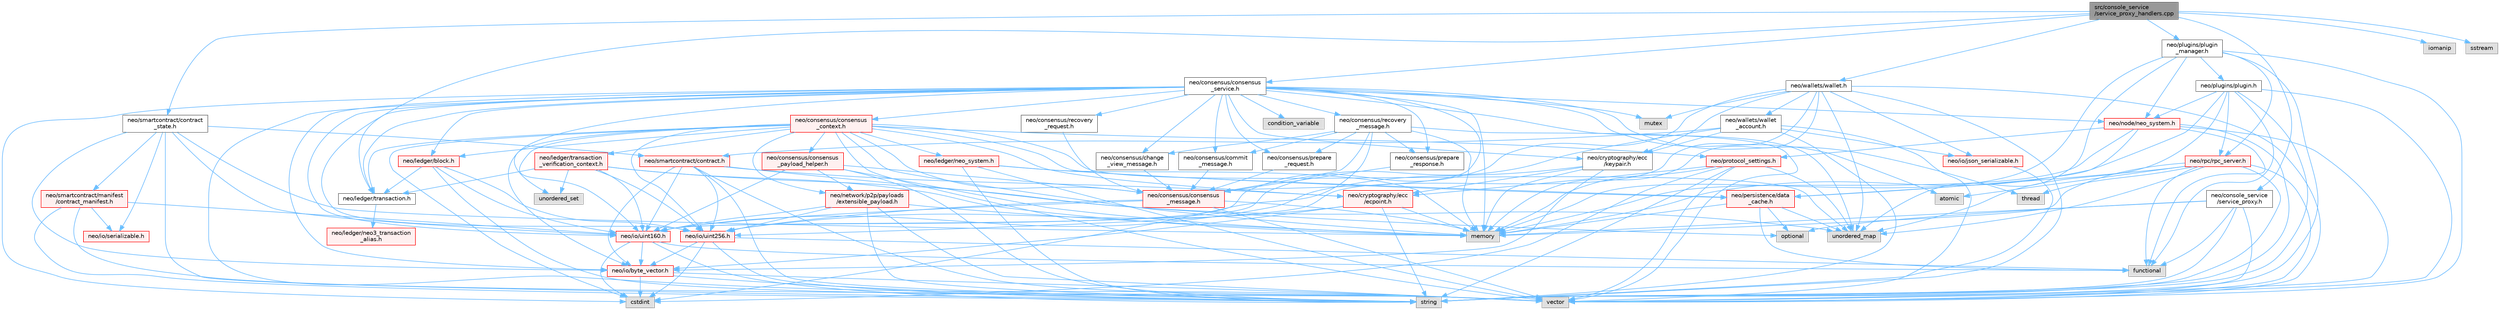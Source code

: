 digraph "src/console_service/service_proxy_handlers.cpp"
{
 // LATEX_PDF_SIZE
  bgcolor="transparent";
  edge [fontname=Helvetica,fontsize=10,labelfontname=Helvetica,labelfontsize=10];
  node [fontname=Helvetica,fontsize=10,shape=box,height=0.2,width=0.4];
  Node1 [id="Node000001",label="src/console_service\l/service_proxy_handlers.cpp",height=0.2,width=0.4,color="gray40", fillcolor="grey60", style="filled", fontcolor="black",tooltip=" "];
  Node1 -> Node2 [id="edge1_Node000001_Node000002",color="steelblue1",style="solid",tooltip=" "];
  Node2 [id="Node000002",label="neo/consensus/consensus\l_service.h",height=0.2,width=0.4,color="grey40", fillcolor="white", style="filled",URL="$consensus__service_8h.html",tooltip=" "];
  Node2 -> Node3 [id="edge2_Node000002_Node000003",color="steelblue1",style="solid",tooltip=" "];
  Node3 [id="Node000003",label="neo/consensus/change\l_view_message.h",height=0.2,width=0.4,color="grey40", fillcolor="white", style="filled",URL="$change__view__message_8h.html",tooltip=" "];
  Node3 -> Node4 [id="edge3_Node000003_Node000004",color="steelblue1",style="solid",tooltip=" "];
  Node4 [id="Node000004",label="neo/consensus/consensus\l_message.h",height=0.2,width=0.4,color="red", fillcolor="#FFF0F0", style="filled",URL="$consensus__message_8h.html",tooltip=" "];
  Node4 -> Node14 [id="edge4_Node000004_Node000014",color="steelblue1",style="solid",tooltip=" "];
  Node14 [id="Node000014",label="neo/io/uint160.h",height=0.2,width=0.4,color="red", fillcolor="#FFF0F0", style="filled",URL="$uint160_8h.html",tooltip=" "];
  Node14 -> Node12 [id="edge5_Node000014_Node000012",color="steelblue1",style="solid",tooltip=" "];
  Node12 [id="Node000012",label="neo/io/byte_vector.h",height=0.2,width=0.4,color="red", fillcolor="#FFF0F0", style="filled",URL="$io_2byte__vector_8h.html",tooltip=" "];
  Node12 -> Node7 [id="edge6_Node000012_Node000007",color="steelblue1",style="solid",tooltip=" "];
  Node7 [id="Node000007",label="cstdint",height=0.2,width=0.4,color="grey60", fillcolor="#E0E0E0", style="filled",tooltip=" "];
  Node12 -> Node10 [id="edge7_Node000012_Node000010",color="steelblue1",style="solid",tooltip=" "];
  Node10 [id="Node000010",label="string",height=0.2,width=0.4,color="grey60", fillcolor="#E0E0E0", style="filled",tooltip=" "];
  Node12 -> Node11 [id="edge8_Node000012_Node000011",color="steelblue1",style="solid",tooltip=" "];
  Node11 [id="Node000011",label="vector",height=0.2,width=0.4,color="grey60", fillcolor="#E0E0E0", style="filled",tooltip=" "];
  Node14 -> Node7 [id="edge9_Node000014_Node000007",color="steelblue1",style="solid",tooltip=" "];
  Node14 -> Node16 [id="edge10_Node000014_Node000016",color="steelblue1",style="solid",tooltip=" "];
  Node16 [id="Node000016",label="functional",height=0.2,width=0.4,color="grey60", fillcolor="#E0E0E0", style="filled",tooltip=" "];
  Node14 -> Node10 [id="edge11_Node000014_Node000010",color="steelblue1",style="solid",tooltip=" "];
  Node4 -> Node17 [id="edge12_Node000004_Node000017",color="steelblue1",style="solid",tooltip=" "];
  Node17 [id="Node000017",label="neo/io/uint256.h",height=0.2,width=0.4,color="red", fillcolor="#FFF0F0", style="filled",URL="$uint256_8h.html",tooltip=" "];
  Node17 -> Node12 [id="edge13_Node000017_Node000012",color="steelblue1",style="solid",tooltip=" "];
  Node17 -> Node7 [id="edge14_Node000017_Node000007",color="steelblue1",style="solid",tooltip=" "];
  Node17 -> Node16 [id="edge15_Node000017_Node000016",color="steelblue1",style="solid",tooltip=" "];
  Node17 -> Node10 [id="edge16_Node000017_Node000010",color="steelblue1",style="solid",tooltip=" "];
  Node4 -> Node13 [id="edge17_Node000004_Node000013",color="steelblue1",style="solid",tooltip=" "];
  Node13 [id="Node000013",label="memory",height=0.2,width=0.4,color="grey60", fillcolor="#E0E0E0", style="filled",tooltip=" "];
  Node4 -> Node11 [id="edge18_Node000004_Node000011",color="steelblue1",style="solid",tooltip=" "];
  Node2 -> Node64 [id="edge19_Node000002_Node000064",color="steelblue1",style="solid",tooltip=" "];
  Node64 [id="Node000064",label="neo/consensus/commit\l_message.h",height=0.2,width=0.4,color="grey40", fillcolor="white", style="filled",URL="$commit__message_8h.html",tooltip=" "];
  Node64 -> Node4 [id="edge20_Node000064_Node000004",color="steelblue1",style="solid",tooltip=" "];
  Node2 -> Node65 [id="edge21_Node000002_Node000065",color="steelblue1",style="solid",tooltip=" "];
  Node65 [id="Node000065",label="neo/consensus/consensus\l_context.h",height=0.2,width=0.4,color="red", fillcolor="#FFF0F0", style="filled",URL="$consensus__context_8h.html",tooltip=" "];
  Node65 -> Node4 [id="edge22_Node000065_Node000004",color="steelblue1",style="solid",tooltip=" "];
  Node65 -> Node66 [id="edge23_Node000065_Node000066",color="steelblue1",style="solid",tooltip=" "];
  Node66 [id="Node000066",label="neo/consensus/consensus\l_payload_helper.h",height=0.2,width=0.4,color="red", fillcolor="#FFF0F0", style="filled",URL="$consensus__payload__helper_8h.html",tooltip=" "];
  Node66 -> Node4 [id="edge24_Node000066_Node000004",color="steelblue1",style="solid",tooltip=" "];
  Node66 -> Node14 [id="edge25_Node000066_Node000014",color="steelblue1",style="solid",tooltip=" "];
  Node66 -> Node68 [id="edge26_Node000066_Node000068",color="steelblue1",style="solid",tooltip=" "];
  Node68 [id="Node000068",label="neo/network/p2p/payloads\l/extensible_payload.h",height=0.2,width=0.4,color="red", fillcolor="#FFF0F0", style="filled",URL="$p2p_2payloads_2extensible__payload_8h.html",tooltip=" "];
  Node68 -> Node14 [id="edge27_Node000068_Node000014",color="steelblue1",style="solid",tooltip=" "];
  Node68 -> Node17 [id="edge28_Node000068_Node000017",color="steelblue1",style="solid",tooltip=" "];
  Node68 -> Node13 [id="edge29_Node000068_Node000013",color="steelblue1",style="solid",tooltip=" "];
  Node68 -> Node10 [id="edge30_Node000068_Node000010",color="steelblue1",style="solid",tooltip=" "];
  Node68 -> Node11 [id="edge31_Node000068_Node000011",color="steelblue1",style="solid",tooltip=" "];
  Node66 -> Node13 [id="edge32_Node000066_Node000013",color="steelblue1",style="solid",tooltip=" "];
  Node66 -> Node10 [id="edge33_Node000066_Node000010",color="steelblue1",style="solid",tooltip=" "];
  Node65 -> Node49 [id="edge34_Node000065_Node000049",color="steelblue1",style="solid",tooltip=" "];
  Node49 [id="Node000049",label="neo/cryptography/ecc\l/ecpoint.h",height=0.2,width=0.4,color="red", fillcolor="#FFF0F0", style="filled",URL="$ecpoint_8h.html",tooltip=" "];
  Node49 -> Node12 [id="edge35_Node000049_Node000012",color="steelblue1",style="solid",tooltip=" "];
  Node49 -> Node17 [id="edge36_Node000049_Node000017",color="steelblue1",style="solid",tooltip=" "];
  Node49 -> Node13 [id="edge37_Node000049_Node000013",color="steelblue1",style="solid",tooltip=" "];
  Node49 -> Node10 [id="edge38_Node000049_Node000010",color="steelblue1",style="solid",tooltip=" "];
  Node65 -> Node12 [id="edge39_Node000065_Node000012",color="steelblue1",style="solid",tooltip=" "];
  Node65 -> Node14 [id="edge40_Node000065_Node000014",color="steelblue1",style="solid",tooltip=" "];
  Node65 -> Node17 [id="edge41_Node000065_Node000017",color="steelblue1",style="solid",tooltip=" "];
  Node65 -> Node70 [id="edge42_Node000065_Node000070",color="steelblue1",style="solid",tooltip=" "];
  Node70 [id="Node000070",label="neo/ledger/block.h",height=0.2,width=0.4,color="red", fillcolor="#FFF0F0", style="filled",URL="$ledger_2block_8h.html",tooltip=" "];
  Node70 -> Node14 [id="edge43_Node000070_Node000014",color="steelblue1",style="solid",tooltip=" "];
  Node70 -> Node17 [id="edge44_Node000070_Node000017",color="steelblue1",style="solid",tooltip=" "];
  Node70 -> Node72 [id="edge45_Node000070_Node000072",color="steelblue1",style="solid",tooltip=" "];
  Node72 [id="Node000072",label="neo/ledger/transaction.h",height=0.2,width=0.4,color="grey40", fillcolor="white", style="filled",URL="$ledger_2transaction_8h.html",tooltip=" "];
  Node72 -> Node73 [id="edge46_Node000072_Node000073",color="steelblue1",style="solid",tooltip=" "];
  Node73 [id="Node000073",label="neo/ledger/neo3_transaction\l_alias.h",height=0.2,width=0.4,color="red", fillcolor="#FFF0F0", style="filled",URL="$neo3__transaction__alias_8h.html",tooltip=" "];
  Node70 -> Node11 [id="edge47_Node000070_Node000011",color="steelblue1",style="solid",tooltip=" "];
  Node65 -> Node75 [id="edge48_Node000065_Node000075",color="steelblue1",style="solid",tooltip=" "];
  Node75 [id="Node000075",label="neo/ledger/neo_system.h",height=0.2,width=0.4,color="red", fillcolor="#FFF0F0", style="filled",URL="$ledger_2neo__system_8h.html",tooltip=" "];
  Node75 -> Node81 [id="edge49_Node000075_Node000081",color="steelblue1",style="solid",tooltip=" "];
  Node81 [id="Node000081",label="neo/persistence/data\l_cache.h",height=0.2,width=0.4,color="red", fillcolor="#FFF0F0", style="filled",URL="$data__cache_8h.html",tooltip=" "];
  Node81 -> Node16 [id="edge50_Node000081_Node000016",color="steelblue1",style="solid",tooltip=" "];
  Node81 -> Node13 [id="edge51_Node000081_Node000013",color="steelblue1",style="solid",tooltip=" "];
  Node81 -> Node55 [id="edge52_Node000081_Node000055",color="steelblue1",style="solid",tooltip=" "];
  Node55 [id="Node000055",label="optional",height=0.2,width=0.4,color="grey60", fillcolor="#E0E0E0", style="filled",tooltip=" "];
  Node81 -> Node33 [id="edge53_Node000081_Node000033",color="steelblue1",style="solid",tooltip=" "];
  Node33 [id="Node000033",label="unordered_map",height=0.2,width=0.4,color="grey60", fillcolor="#E0E0E0", style="filled",tooltip=" "];
  Node75 -> Node13 [id="edge54_Node000075_Node000013",color="steelblue1",style="solid",tooltip=" "];
  Node75 -> Node10 [id="edge55_Node000075_Node000010",color="steelblue1",style="solid",tooltip=" "];
  Node75 -> Node11 [id="edge56_Node000075_Node000011",color="steelblue1",style="solid",tooltip=" "];
  Node65 -> Node72 [id="edge57_Node000065_Node000072",color="steelblue1",style="solid",tooltip=" "];
  Node65 -> Node135 [id="edge58_Node000065_Node000135",color="steelblue1",style="solid",tooltip=" "];
  Node135 [id="Node000135",label="neo/ledger/transaction\l_verification_context.h",height=0.2,width=0.4,color="red", fillcolor="#FFF0F0", style="filled",URL="$transaction__verification__context_8h.html",tooltip=" "];
  Node135 -> Node14 [id="edge59_Node000135_Node000014",color="steelblue1",style="solid",tooltip=" "];
  Node135 -> Node17 [id="edge60_Node000135_Node000017",color="steelblue1",style="solid",tooltip=" "];
  Node135 -> Node72 [id="edge61_Node000135_Node000072",color="steelblue1",style="solid",tooltip=" "];
  Node135 -> Node13 [id="edge62_Node000135_Node000013",color="steelblue1",style="solid",tooltip=" "];
  Node135 -> Node33 [id="edge63_Node000135_Node000033",color="steelblue1",style="solid",tooltip=" "];
  Node135 -> Node116 [id="edge64_Node000135_Node000116",color="steelblue1",style="solid",tooltip=" "];
  Node116 [id="Node000116",label="unordered_set",height=0.2,width=0.4,color="grey60", fillcolor="#E0E0E0", style="filled",tooltip=" "];
  Node65 -> Node68 [id="edge65_Node000065_Node000068",color="steelblue1",style="solid",tooltip=" "];
  Node65 -> Node81 [id="edge66_Node000065_Node000081",color="steelblue1",style="solid",tooltip=" "];
  Node65 -> Node99 [id="edge67_Node000065_Node000099",color="steelblue1",style="solid",tooltip=" "];
  Node99 [id="Node000099",label="neo/protocol_settings.h",height=0.2,width=0.4,color="red", fillcolor="#FFF0F0", style="filled",URL="$protocol__settings_8h.html",tooltip=" "];
  Node99 -> Node49 [id="edge68_Node000099_Node000049",color="steelblue1",style="solid",tooltip=" "];
  Node99 -> Node7 [id="edge69_Node000099_Node000007",color="steelblue1",style="solid",tooltip=" "];
  Node99 -> Node13 [id="edge70_Node000099_Node000013",color="steelblue1",style="solid",tooltip=" "];
  Node99 -> Node10 [id="edge71_Node000099_Node000010",color="steelblue1",style="solid",tooltip=" "];
  Node99 -> Node33 [id="edge72_Node000099_Node000033",color="steelblue1",style="solid",tooltip=" "];
  Node99 -> Node11 [id="edge73_Node000099_Node000011",color="steelblue1",style="solid",tooltip=" "];
  Node65 -> Node7 [id="edge74_Node000065_Node000007",color="steelblue1",style="solid",tooltip=" "];
  Node65 -> Node13 [id="edge75_Node000065_Node000013",color="steelblue1",style="solid",tooltip=" "];
  Node65 -> Node33 [id="edge76_Node000065_Node000033",color="steelblue1",style="solid",tooltip=" "];
  Node65 -> Node11 [id="edge77_Node000065_Node000011",color="steelblue1",style="solid",tooltip=" "];
  Node2 -> Node4 [id="edge78_Node000002_Node000004",color="steelblue1",style="solid",tooltip=" "];
  Node2 -> Node137 [id="edge79_Node000002_Node000137",color="steelblue1",style="solid",tooltip=" "];
  Node137 [id="Node000137",label="neo/consensus/prepare\l_request.h",height=0.2,width=0.4,color="grey40", fillcolor="white", style="filled",URL="$prepare__request_8h.html",tooltip=" "];
  Node137 -> Node4 [id="edge80_Node000137_Node000004",color="steelblue1",style="solid",tooltip=" "];
  Node2 -> Node138 [id="edge81_Node000002_Node000138",color="steelblue1",style="solid",tooltip=" "];
  Node138 [id="Node000138",label="neo/consensus/prepare\l_response.h",height=0.2,width=0.4,color="grey40", fillcolor="white", style="filled",URL="$prepare__response_8h.html",tooltip=" "];
  Node138 -> Node4 [id="edge82_Node000138_Node000004",color="steelblue1",style="solid",tooltip=" "];
  Node2 -> Node139 [id="edge83_Node000002_Node000139",color="steelblue1",style="solid",tooltip=" "];
  Node139 [id="Node000139",label="neo/consensus/recovery\l_message.h",height=0.2,width=0.4,color="grey40", fillcolor="white", style="filled",URL="$recovery__message_8h.html",tooltip=" "];
  Node139 -> Node3 [id="edge84_Node000139_Node000003",color="steelblue1",style="solid",tooltip=" "];
  Node139 -> Node64 [id="edge85_Node000139_Node000064",color="steelblue1",style="solid",tooltip=" "];
  Node139 -> Node4 [id="edge86_Node000139_Node000004",color="steelblue1",style="solid",tooltip=" "];
  Node139 -> Node137 [id="edge87_Node000139_Node000137",color="steelblue1",style="solid",tooltip=" "];
  Node139 -> Node138 [id="edge88_Node000139_Node000138",color="steelblue1",style="solid",tooltip=" "];
  Node139 -> Node7 [id="edge89_Node000139_Node000007",color="steelblue1",style="solid",tooltip=" "];
  Node139 -> Node13 [id="edge90_Node000139_Node000013",color="steelblue1",style="solid",tooltip=" "];
  Node139 -> Node11 [id="edge91_Node000139_Node000011",color="steelblue1",style="solid",tooltip=" "];
  Node2 -> Node140 [id="edge92_Node000002_Node000140",color="steelblue1",style="solid",tooltip=" "];
  Node140 [id="Node000140",label="neo/consensus/recovery\l_request.h",height=0.2,width=0.4,color="grey40", fillcolor="white", style="filled",URL="$recovery__request_8h.html",tooltip=" "];
  Node140 -> Node4 [id="edge93_Node000140_Node000004",color="steelblue1",style="solid",tooltip=" "];
  Node2 -> Node141 [id="edge94_Node000002_Node000141",color="steelblue1",style="solid",tooltip=" "];
  Node141 [id="Node000141",label="neo/cryptography/ecc\l/keypair.h",height=0.2,width=0.4,color="grey40", fillcolor="white", style="filled",URL="$keypair_8h.html",tooltip=" "];
  Node141 -> Node49 [id="edge95_Node000141_Node000049",color="steelblue1",style="solid",tooltip=" "];
  Node141 -> Node12 [id="edge96_Node000141_Node000012",color="steelblue1",style="solid",tooltip=" "];
  Node141 -> Node14 [id="edge97_Node000141_Node000014",color="steelblue1",style="solid",tooltip=" "];
  Node141 -> Node13 [id="edge98_Node000141_Node000013",color="steelblue1",style="solid",tooltip=" "];
  Node2 -> Node12 [id="edge99_Node000002_Node000012",color="steelblue1",style="solid",tooltip=" "];
  Node2 -> Node14 [id="edge100_Node000002_Node000014",color="steelblue1",style="solid",tooltip=" "];
  Node2 -> Node17 [id="edge101_Node000002_Node000017",color="steelblue1",style="solid",tooltip=" "];
  Node2 -> Node70 [id="edge102_Node000002_Node000070",color="steelblue1",style="solid",tooltip=" "];
  Node2 -> Node72 [id="edge103_Node000002_Node000072",color="steelblue1",style="solid",tooltip=" "];
  Node2 -> Node142 [id="edge104_Node000002_Node000142",color="steelblue1",style="solid",tooltip=" "];
  Node142 [id="Node000142",label="neo/node/neo_system.h",height=0.2,width=0.4,color="red", fillcolor="#FFF0F0", style="filled",URL="$node_2neo__system_8h.html",tooltip=" "];
  Node142 -> Node81 [id="edge105_Node000142_Node000081",color="steelblue1",style="solid",tooltip=" "];
  Node142 -> Node99 [id="edge106_Node000142_Node000099",color="steelblue1",style="solid",tooltip=" "];
  Node142 -> Node16 [id="edge107_Node000142_Node000016",color="steelblue1",style="solid",tooltip=" "];
  Node142 -> Node13 [id="edge108_Node000142_Node000013",color="steelblue1",style="solid",tooltip=" "];
  Node142 -> Node10 [id="edge109_Node000142_Node000010",color="steelblue1",style="solid",tooltip=" "];
  Node142 -> Node11 [id="edge110_Node000142_Node000011",color="steelblue1",style="solid",tooltip=" "];
  Node2 -> Node120 [id="edge111_Node000002_Node000120",color="steelblue1",style="solid",tooltip=" "];
  Node120 [id="Node000120",label="atomic",height=0.2,width=0.4,color="grey60", fillcolor="#E0E0E0", style="filled",tooltip=" "];
  Node2 -> Node121 [id="edge112_Node000002_Node000121",color="steelblue1",style="solid",tooltip=" "];
  Node121 [id="Node000121",label="condition_variable",height=0.2,width=0.4,color="grey60", fillcolor="#E0E0E0", style="filled",tooltip=" "];
  Node2 -> Node7 [id="edge113_Node000002_Node000007",color="steelblue1",style="solid",tooltip=" "];
  Node2 -> Node13 [id="edge114_Node000002_Node000013",color="steelblue1",style="solid",tooltip=" "];
  Node2 -> Node79 [id="edge115_Node000002_Node000079",color="steelblue1",style="solid",tooltip=" "];
  Node79 [id="Node000079",label="mutex",height=0.2,width=0.4,color="grey60", fillcolor="#E0E0E0", style="filled",tooltip=" "];
  Node2 -> Node123 [id="edge116_Node000002_Node000123",color="steelblue1",style="solid",tooltip=" "];
  Node123 [id="Node000123",label="thread",height=0.2,width=0.4,color="grey60", fillcolor="#E0E0E0", style="filled",tooltip=" "];
  Node2 -> Node33 [id="edge117_Node000002_Node000033",color="steelblue1",style="solid",tooltip=" "];
  Node2 -> Node116 [id="edge118_Node000002_Node000116",color="steelblue1",style="solid",tooltip=" "];
  Node2 -> Node11 [id="edge119_Node000002_Node000011",color="steelblue1",style="solid",tooltip=" "];
  Node1 -> Node163 [id="edge120_Node000001_Node000163",color="steelblue1",style="solid",tooltip=" "];
  Node163 [id="Node000163",label="neo/console_service\l/service_proxy.h",height=0.2,width=0.4,color="grey40", fillcolor="white", style="filled",URL="$service__proxy_8h.html",tooltip=" "];
  Node163 -> Node16 [id="edge121_Node000163_Node000016",color="steelblue1",style="solid",tooltip=" "];
  Node163 -> Node13 [id="edge122_Node000163_Node000013",color="steelblue1",style="solid",tooltip=" "];
  Node163 -> Node55 [id="edge123_Node000163_Node000055",color="steelblue1",style="solid",tooltip=" "];
  Node163 -> Node10 [id="edge124_Node000163_Node000010",color="steelblue1",style="solid",tooltip=" "];
  Node163 -> Node11 [id="edge125_Node000163_Node000011",color="steelblue1",style="solid",tooltip=" "];
  Node1 -> Node72 [id="edge126_Node000001_Node000072",color="steelblue1",style="solid",tooltip=" "];
  Node1 -> Node164 [id="edge127_Node000001_Node000164",color="steelblue1",style="solid",tooltip=" "];
  Node164 [id="Node000164",label="neo/plugins/plugin\l_manager.h",height=0.2,width=0.4,color="grey40", fillcolor="white", style="filled",URL="$plugin__manager_8h.html",tooltip=" "];
  Node164 -> Node142 [id="edge128_Node000164_Node000142",color="steelblue1",style="solid",tooltip=" "];
  Node164 -> Node165 [id="edge129_Node000164_Node000165",color="steelblue1",style="solid",tooltip=" "];
  Node165 [id="Node000165",label="neo/plugins/plugin.h",height=0.2,width=0.4,color="grey40", fillcolor="white", style="filled",URL="$plugins_2plugin_8h.html",tooltip=" "];
  Node165 -> Node142 [id="edge130_Node000165_Node000142",color="steelblue1",style="solid",tooltip=" "];
  Node165 -> Node166 [id="edge131_Node000165_Node000166",color="steelblue1",style="solid",tooltip=" "];
  Node166 [id="Node000166",label="neo/rpc/rpc_server.h",height=0.2,width=0.4,color="red", fillcolor="#FFF0F0", style="filled",URL="$rpc__server_8h.html",tooltip=" "];
  Node166 -> Node81 [id="edge132_Node000166_Node000081",color="steelblue1",style="solid",tooltip=" "];
  Node166 -> Node120 [id="edge133_Node000166_Node000120",color="steelblue1",style="solid",tooltip=" "];
  Node166 -> Node16 [id="edge134_Node000166_Node000016",color="steelblue1",style="solid",tooltip=" "];
  Node166 -> Node13 [id="edge135_Node000166_Node000013",color="steelblue1",style="solid",tooltip=" "];
  Node166 -> Node10 [id="edge136_Node000166_Node000010",color="steelblue1",style="solid",tooltip=" "];
  Node166 -> Node123 [id="edge137_Node000166_Node000123",color="steelblue1",style="solid",tooltip=" "];
  Node166 -> Node33 [id="edge138_Node000166_Node000033",color="steelblue1",style="solid",tooltip=" "];
  Node166 -> Node11 [id="edge139_Node000166_Node000011",color="steelblue1",style="solid",tooltip=" "];
  Node165 -> Node16 [id="edge140_Node000165_Node000016",color="steelblue1",style="solid",tooltip=" "];
  Node165 -> Node13 [id="edge141_Node000165_Node000013",color="steelblue1",style="solid",tooltip=" "];
  Node165 -> Node10 [id="edge142_Node000165_Node000010",color="steelblue1",style="solid",tooltip=" "];
  Node165 -> Node33 [id="edge143_Node000165_Node000033",color="steelblue1",style="solid",tooltip=" "];
  Node165 -> Node11 [id="edge144_Node000165_Node000011",color="steelblue1",style="solid",tooltip=" "];
  Node164 -> Node166 [id="edge145_Node000164_Node000166",color="steelblue1",style="solid",tooltip=" "];
  Node164 -> Node13 [id="edge146_Node000164_Node000013",color="steelblue1",style="solid",tooltip=" "];
  Node164 -> Node10 [id="edge147_Node000164_Node000010",color="steelblue1",style="solid",tooltip=" "];
  Node164 -> Node33 [id="edge148_Node000164_Node000033",color="steelblue1",style="solid",tooltip=" "];
  Node164 -> Node11 [id="edge149_Node000164_Node000011",color="steelblue1",style="solid",tooltip=" "];
  Node1 -> Node198 [id="edge150_Node000001_Node000198",color="steelblue1",style="solid",tooltip=" "];
  Node198 [id="Node000198",label="neo/smartcontract/contract\l_state.h",height=0.2,width=0.4,color="grey40", fillcolor="white", style="filled",URL="$contract__state_8h.html",tooltip=" "];
  Node198 -> Node12 [id="edge151_Node000198_Node000012",color="steelblue1",style="solid",tooltip=" "];
  Node198 -> Node199 [id="edge152_Node000198_Node000199",color="steelblue1",style="solid",tooltip=" "];
  Node199 [id="Node000199",label="neo/io/serializable.h",height=0.2,width=0.4,color="red", fillcolor="#FFF0F0", style="filled",URL="$serializable_8h.html",tooltip=" "];
  Node198 -> Node14 [id="edge153_Node000198_Node000014",color="steelblue1",style="solid",tooltip=" "];
  Node198 -> Node200 [id="edge154_Node000198_Node000200",color="steelblue1",style="solid",tooltip=" "];
  Node200 [id="Node000200",label="neo/smartcontract/manifest\l/contract_manifest.h",height=0.2,width=0.4,color="red", fillcolor="#FFF0F0", style="filled",URL="$contract__manifest_8h.html",tooltip=" "];
  Node200 -> Node199 [id="edge155_Node000200_Node000199",color="steelblue1",style="solid",tooltip=" "];
  Node200 -> Node14 [id="edge156_Node000200_Node000014",color="steelblue1",style="solid",tooltip=" "];
  Node200 -> Node10 [id="edge157_Node000200_Node000010",color="steelblue1",style="solid",tooltip=" "];
  Node200 -> Node11 [id="edge158_Node000200_Node000011",color="steelblue1",style="solid",tooltip=" "];
  Node198 -> Node13 [id="edge159_Node000198_Node000013",color="steelblue1",style="solid",tooltip=" "];
  Node198 -> Node10 [id="edge160_Node000198_Node000010",color="steelblue1",style="solid",tooltip=" "];
  Node198 -> Node102 [id="edge161_Node000198_Node000102",color="steelblue1",style="solid",tooltip=" "];
  Node102 [id="Node000102",label="neo/smartcontract/contract.h",height=0.2,width=0.4,color="red", fillcolor="#FFF0F0", style="filled",URL="$contract_8h.html",tooltip=" "];
  Node102 -> Node49 [id="edge162_Node000102_Node000049",color="steelblue1",style="solid",tooltip=" "];
  Node102 -> Node12 [id="edge163_Node000102_Node000012",color="steelblue1",style="solid",tooltip=" "];
  Node102 -> Node14 [id="edge164_Node000102_Node000014",color="steelblue1",style="solid",tooltip=" "];
  Node102 -> Node17 [id="edge165_Node000102_Node000017",color="steelblue1",style="solid",tooltip=" "];
  Node102 -> Node55 [id="edge166_Node000102_Node000055",color="steelblue1",style="solid",tooltip=" "];
  Node102 -> Node10 [id="edge167_Node000102_Node000010",color="steelblue1",style="solid",tooltip=" "];
  Node102 -> Node11 [id="edge168_Node000102_Node000011",color="steelblue1",style="solid",tooltip=" "];
  Node1 -> Node201 [id="edge169_Node000001_Node000201",color="steelblue1",style="solid",tooltip=" "];
  Node201 [id="Node000201",label="neo/wallets/wallet.h",height=0.2,width=0.4,color="grey40", fillcolor="white", style="filled",URL="$wallet_8h.html",tooltip=" "];
  Node201 -> Node141 [id="edge170_Node000201_Node000141",color="steelblue1",style="solid",tooltip=" "];
  Node201 -> Node202 [id="edge171_Node000201_Node000202",color="steelblue1",style="solid",tooltip=" "];
  Node202 [id="Node000202",label="neo/io/json_serializable.h",height=0.2,width=0.4,color="red", fillcolor="#FFF0F0", style="filled",URL="$json__serializable_8h.html",tooltip=" "];
  Node202 -> Node10 [id="edge172_Node000202_Node000010",color="steelblue1",style="solid",tooltip=" "];
  Node201 -> Node14 [id="edge173_Node000201_Node000014",color="steelblue1",style="solid",tooltip=" "];
  Node201 -> Node17 [id="edge174_Node000201_Node000017",color="steelblue1",style="solid",tooltip=" "];
  Node201 -> Node203 [id="edge175_Node000201_Node000203",color="steelblue1",style="solid",tooltip=" "];
  Node203 [id="Node000203",label="neo/wallets/wallet\l_account.h",height=0.2,width=0.4,color="grey40", fillcolor="white", style="filled",URL="$wallet__account_8h.html",tooltip=" "];
  Node203 -> Node141 [id="edge176_Node000203_Node000141",color="steelblue1",style="solid",tooltip=" "];
  Node203 -> Node202 [id="edge177_Node000203_Node000202",color="steelblue1",style="solid",tooltip=" "];
  Node203 -> Node14 [id="edge178_Node000203_Node000014",color="steelblue1",style="solid",tooltip=" "];
  Node203 -> Node102 [id="edge179_Node000203_Node000102",color="steelblue1",style="solid",tooltip=" "];
  Node203 -> Node10 [id="edge180_Node000203_Node000010",color="steelblue1",style="solid",tooltip=" "];
  Node203 -> Node11 [id="edge181_Node000203_Node000011",color="steelblue1",style="solid",tooltip=" "];
  Node201 -> Node13 [id="edge182_Node000201_Node000013",color="steelblue1",style="solid",tooltip=" "];
  Node201 -> Node79 [id="edge183_Node000201_Node000079",color="steelblue1",style="solid",tooltip=" "];
  Node201 -> Node10 [id="edge184_Node000201_Node000010",color="steelblue1",style="solid",tooltip=" "];
  Node201 -> Node33 [id="edge185_Node000201_Node000033",color="steelblue1",style="solid",tooltip=" "];
  Node201 -> Node11 [id="edge186_Node000201_Node000011",color="steelblue1",style="solid",tooltip=" "];
  Node1 -> Node47 [id="edge187_Node000001_Node000047",color="steelblue1",style="solid",tooltip=" "];
  Node47 [id="Node000047",label="iomanip",height=0.2,width=0.4,color="grey60", fillcolor="#E0E0E0", style="filled",tooltip=" "];
  Node1 -> Node88 [id="edge188_Node000001_Node000088",color="steelblue1",style="solid",tooltip=" "];
  Node88 [id="Node000088",label="sstream",height=0.2,width=0.4,color="grey60", fillcolor="#E0E0E0", style="filled",tooltip=" "];
}
